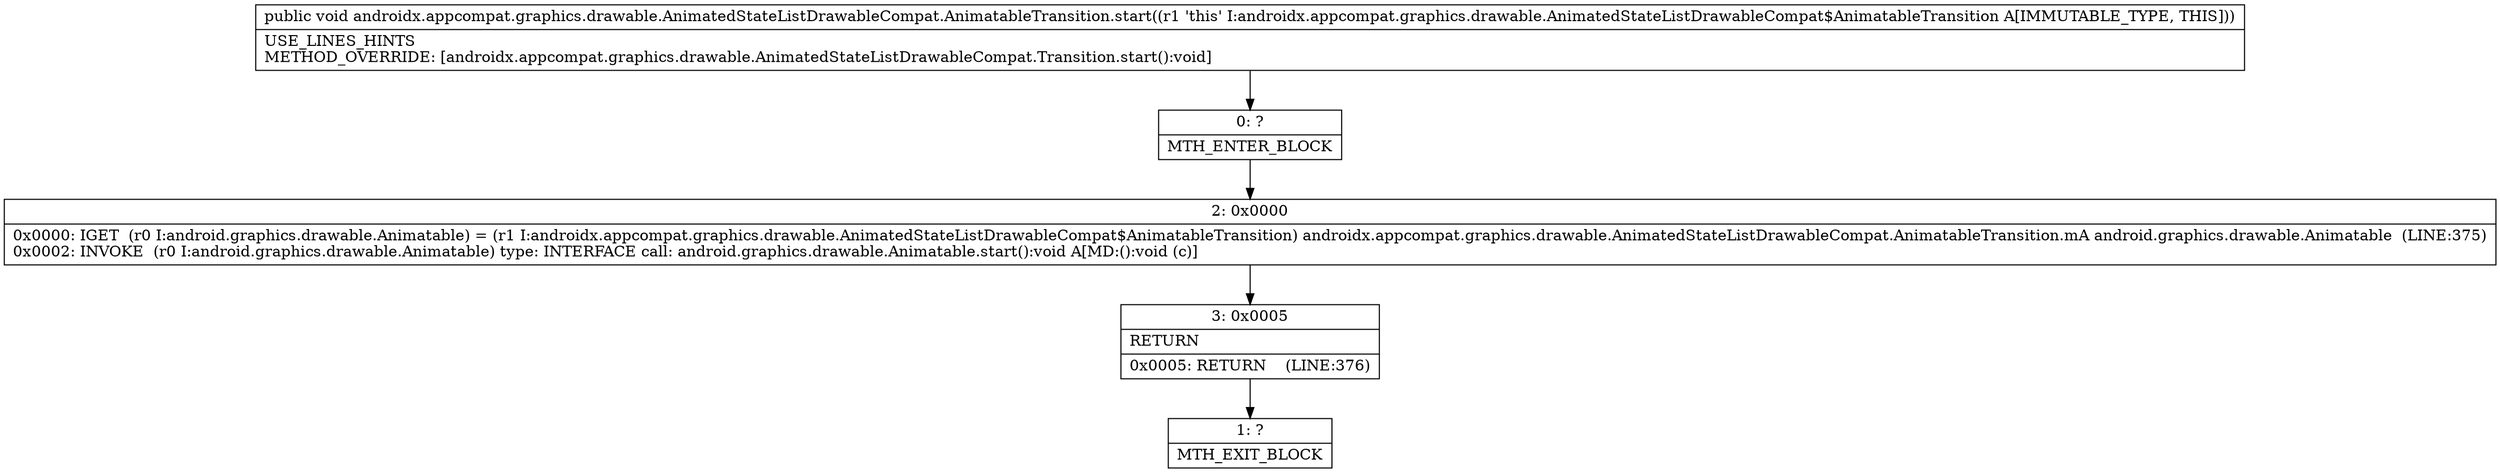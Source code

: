 digraph "CFG forandroidx.appcompat.graphics.drawable.AnimatedStateListDrawableCompat.AnimatableTransition.start()V" {
Node_0 [shape=record,label="{0\:\ ?|MTH_ENTER_BLOCK\l}"];
Node_2 [shape=record,label="{2\:\ 0x0000|0x0000: IGET  (r0 I:android.graphics.drawable.Animatable) = (r1 I:androidx.appcompat.graphics.drawable.AnimatedStateListDrawableCompat$AnimatableTransition) androidx.appcompat.graphics.drawable.AnimatedStateListDrawableCompat.AnimatableTransition.mA android.graphics.drawable.Animatable  (LINE:375)\l0x0002: INVOKE  (r0 I:android.graphics.drawable.Animatable) type: INTERFACE call: android.graphics.drawable.Animatable.start():void A[MD:():void (c)]\l}"];
Node_3 [shape=record,label="{3\:\ 0x0005|RETURN\l|0x0005: RETURN    (LINE:376)\l}"];
Node_1 [shape=record,label="{1\:\ ?|MTH_EXIT_BLOCK\l}"];
MethodNode[shape=record,label="{public void androidx.appcompat.graphics.drawable.AnimatedStateListDrawableCompat.AnimatableTransition.start((r1 'this' I:androidx.appcompat.graphics.drawable.AnimatedStateListDrawableCompat$AnimatableTransition A[IMMUTABLE_TYPE, THIS]))  | USE_LINES_HINTS\lMETHOD_OVERRIDE: [androidx.appcompat.graphics.drawable.AnimatedStateListDrawableCompat.Transition.start():void]\l}"];
MethodNode -> Node_0;Node_0 -> Node_2;
Node_2 -> Node_3;
Node_3 -> Node_1;
}

